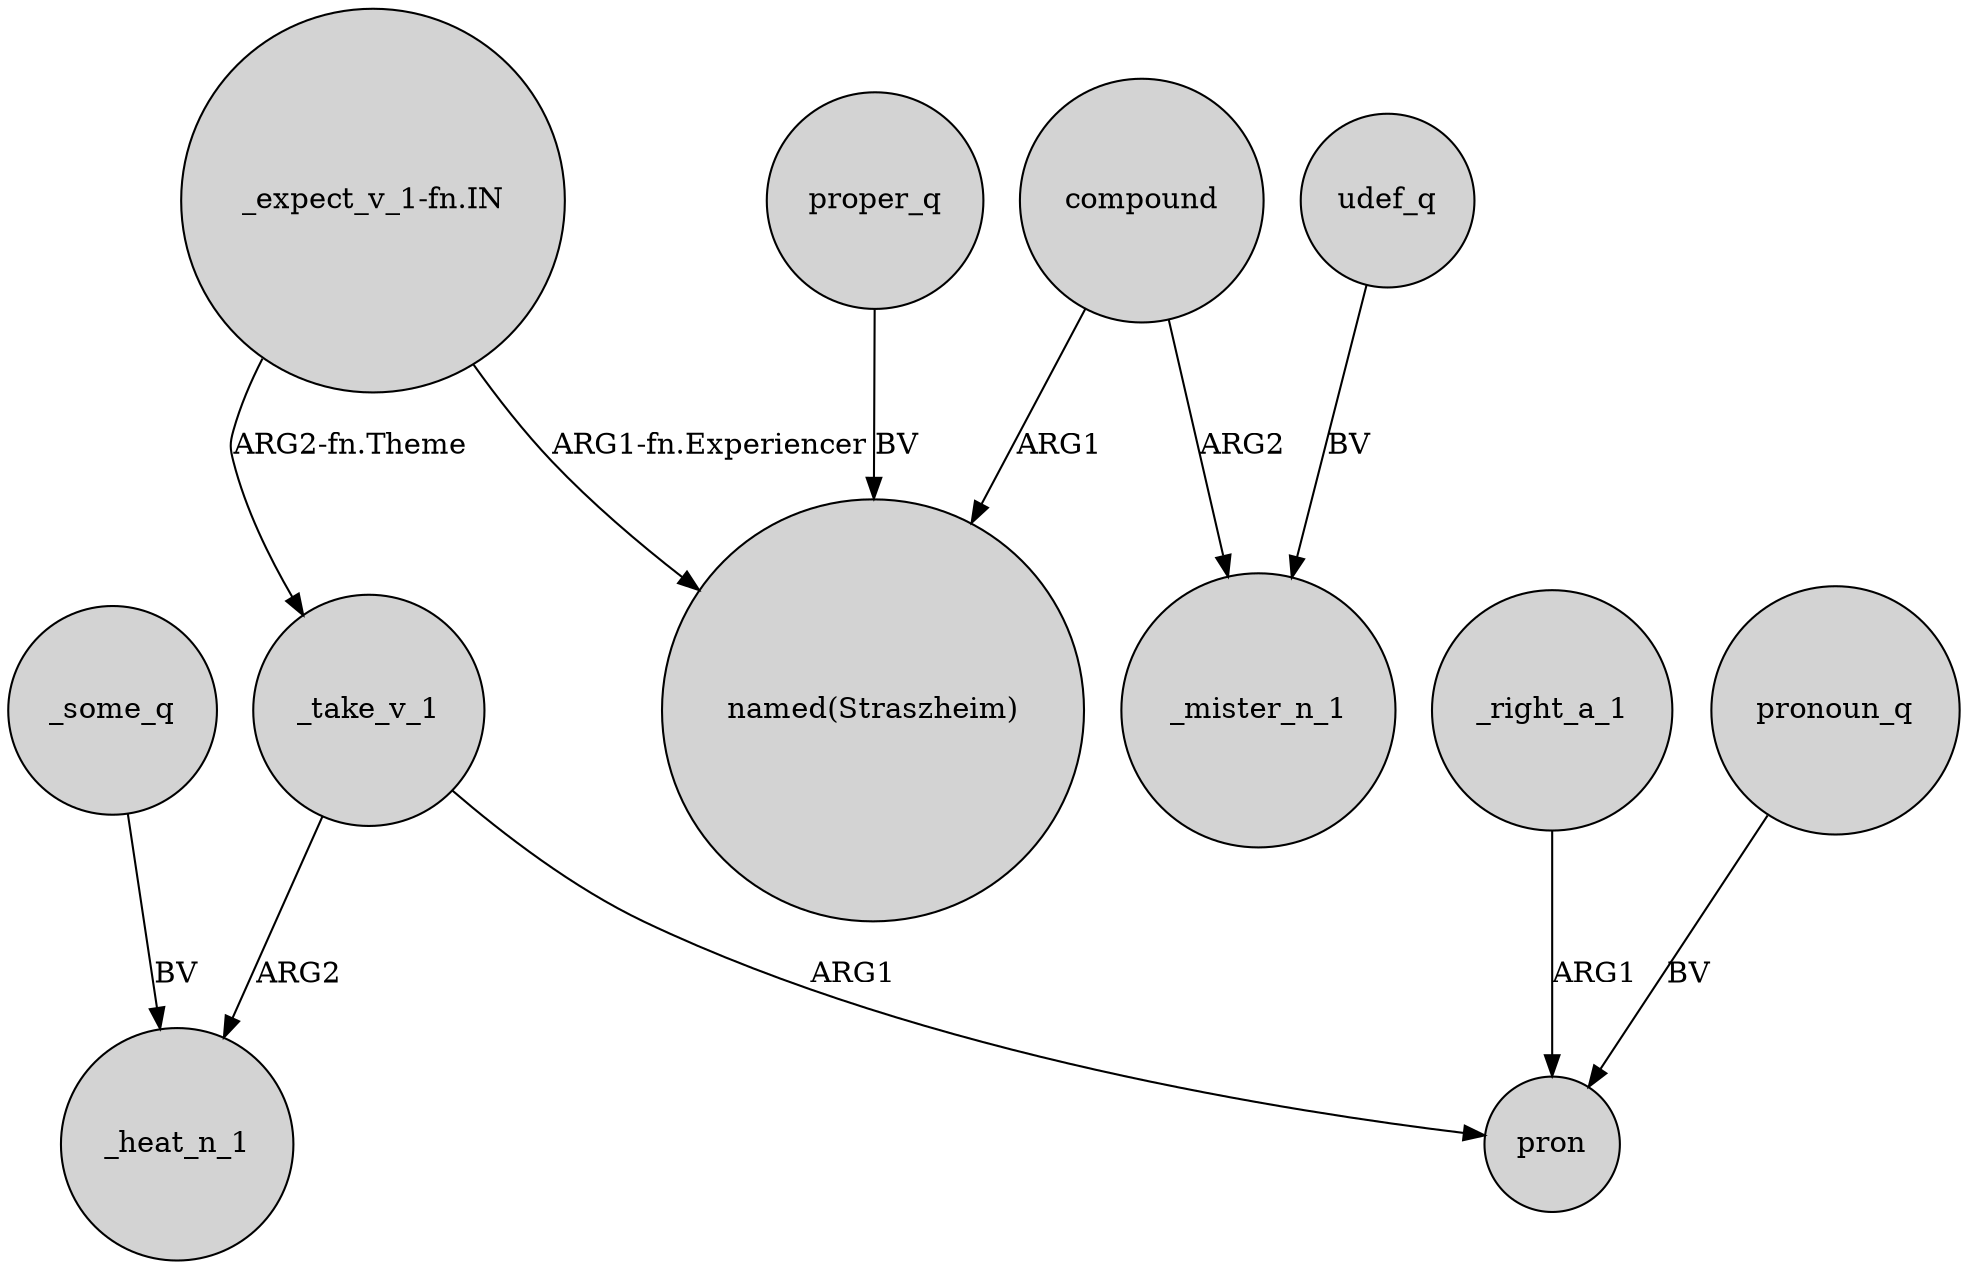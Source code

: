 digraph {
	node [shape=circle style=filled]
	"_expect_v_1-fn.IN" -> "named(Straszheim)" [label="ARG1-fn.Experiencer"]
	udef_q -> _mister_n_1 [label=BV]
	_some_q -> _heat_n_1 [label=BV]
	_take_v_1 -> pron [label=ARG1]
	compound -> "named(Straszheim)" [label=ARG1]
	_right_a_1 -> pron [label=ARG1]
	proper_q -> "named(Straszheim)" [label=BV]
	compound -> _mister_n_1 [label=ARG2]
	"_expect_v_1-fn.IN" -> _take_v_1 [label="ARG2-fn.Theme"]
	_take_v_1 -> _heat_n_1 [label=ARG2]
	pronoun_q -> pron [label=BV]
}
